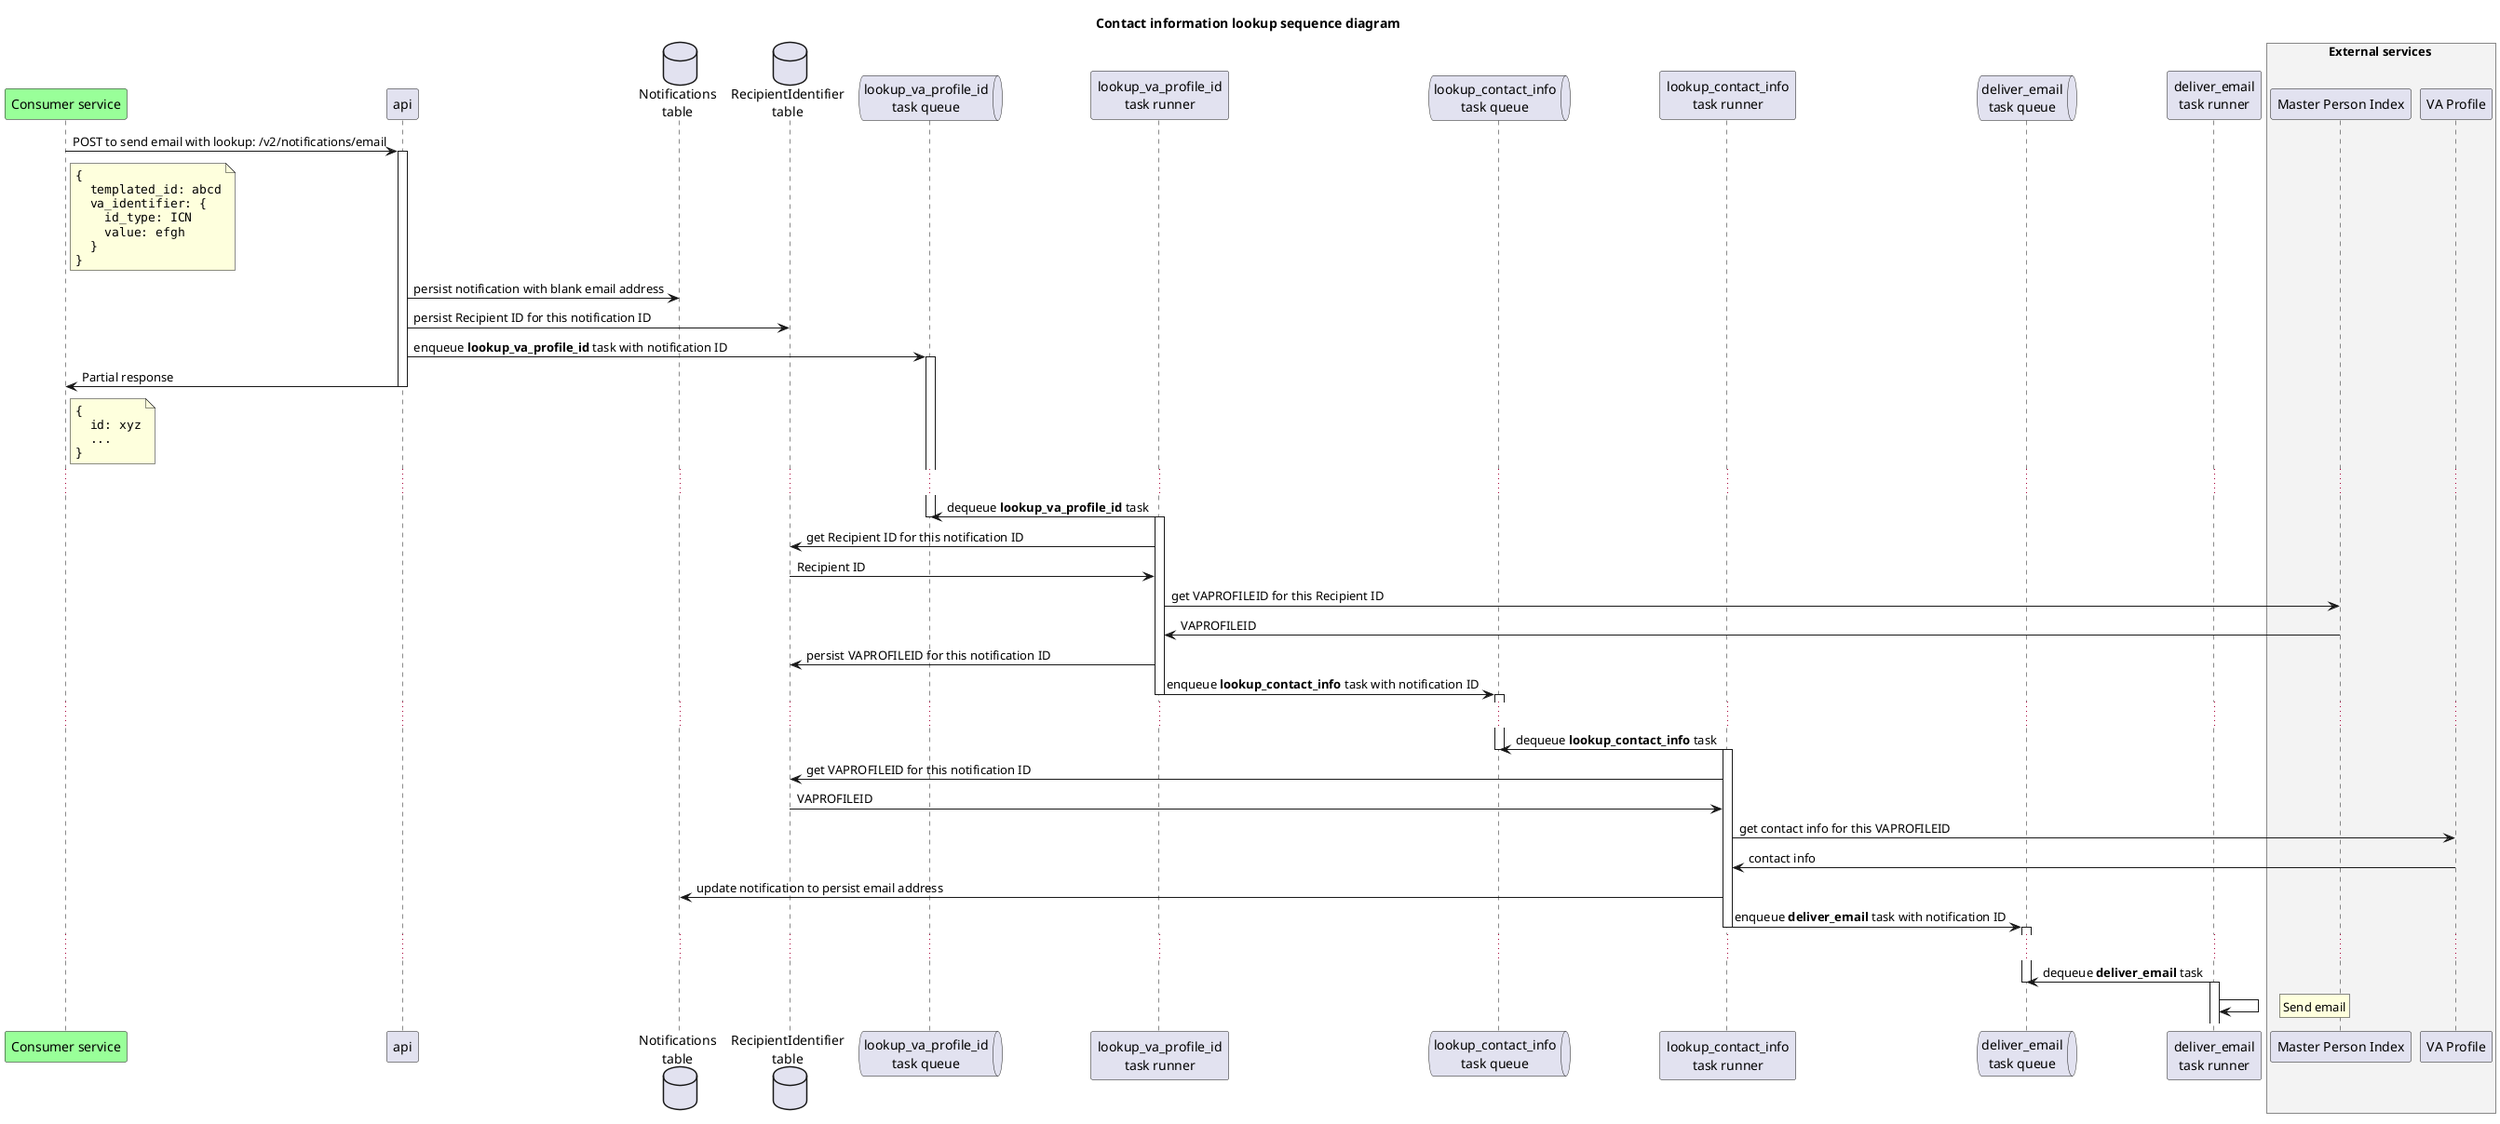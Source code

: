 @startuml
title Contact information lookup sequence diagram

participant "Consumer service" as consumer #99FF99
participant api
database "Notifications\ntable" as notifications_table
database "RecipientIdentifier\ntable" as identifiers_table

queue "lookup_va_profile_id\ntask queue" as lookup_va_profile_id_queue
participant "lookup_va_profile_id\ntask runner" as lookup_va_profile_id_runner

queue "lookup_contact_info\ntask queue" as lookup_contact_info_queue
participant "lookup_contact_info\ntask runner" as lookup_contact_info_runner

queue "deliver_email\ntask queue" as deliver_email_queue
participant "deliver_email\ntask runner" as deliver_email_runner

box External services #f3f3f3
participant "Master Person Index" as mpi
participant "VA Profile" as vaprofile
end box

consumer -> api : POST to send email with lookup: /v2/notifications/email
activate api
note right of consumer
  ""{""
  ""  templated_id: abcd""
  ""  va_identifier: {""
  ""    id_type: ICN""
  ""    value: efgh""
  ""  }""
  ""}""
end note

api -> notifications_table: persist notification with blank email address
api -> identifiers_table: persist Recipient ID for this notification ID

api -> lookup_va_profile_id_queue: enqueue **lookup_va_profile_id** task with notification ID
activate lookup_va_profile_id_queue

api -> consumer: Partial response
note right of consumer
  ""{""
  ""  id: xyz""
  ""  ...""
  ""}""
end note
deactivate api

...

lookup_va_profile_id_runner -> lookup_va_profile_id_queue: dequeue **lookup_va_profile_id** task
deactivate lookup_va_profile_id_queue
activate lookup_va_profile_id_runner

lookup_va_profile_id_runner -> identifiers_table: get Recipient ID for this notification ID
identifiers_table -> lookup_va_profile_id_runner: Recipient ID

lookup_va_profile_id_runner -> mpi: get VAPROFILEID for this Recipient ID

mpi -> lookup_va_profile_id_runner: VAPROFILEID

lookup_va_profile_id_runner -> identifiers_table: persist VAPROFILEID for this notification ID

lookup_va_profile_id_runner -> lookup_contact_info_queue: enqueue **lookup_contact_info** task with notification ID
deactivate lookup_va_profile_id_runner
activate lookup_contact_info_queue

...

lookup_contact_info_runner -> lookup_contact_info_queue: dequeue **lookup_contact_info** task
deactivate lookup_contact_info_queue
activate lookup_contact_info_runner

lookup_contact_info_runner -> identifiers_table: get VAPROFILEID for this notification ID
identifiers_table -> lookup_contact_info_runner: VAPROFILEID

lookup_contact_info_runner -> vaprofile: get contact info for this VAPROFILEID

vaprofile -> lookup_contact_info_runner: contact info

lookup_contact_info_runner -> notifications_table: update notification to persist email address

lookup_contact_info_runner -> deliver_email_queue: enqueue **deliver_email** task with notification ID
deactivate lookup_contact_info_runner
activate deliver_email_queue

...

deliver_email_runner -> deliver_email_queue: dequeue **deliver_email** task
deactivate deliver_email_queue
activate deliver_email_runner

deliver_email_runner -> deliver_email_runner
rnote right: Send email
@enduml